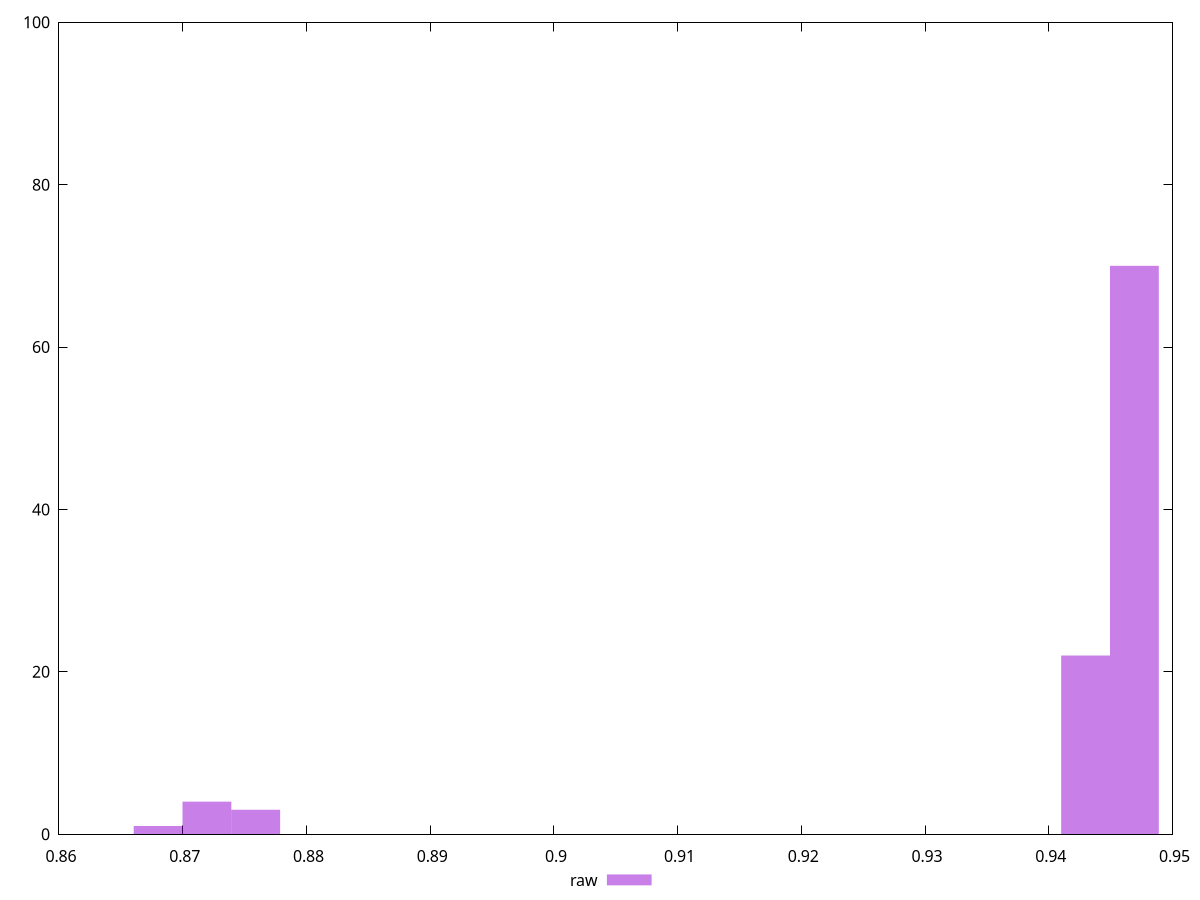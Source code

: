 reset
set terminal svg size 640, 490 enhanced background rgb 'white'
set output "report_00007_2020-12-11T15:55:29.892Z/meta/score/samples/pages+cached+noexternal+nocss/raw/histogram.svg"

$raw <<EOF
0.9469196585306002 70
0.9429741599533894 22
0.8759006841408052 3
0.8719551855635944 4
0.8680096869863835 1
EOF

set key outside below
set boxwidth 0.003945498577210834
set yrange [0:100]
set style fill transparent solid 0.5 noborder

plot \
  $raw title "raw" with boxes, \


reset